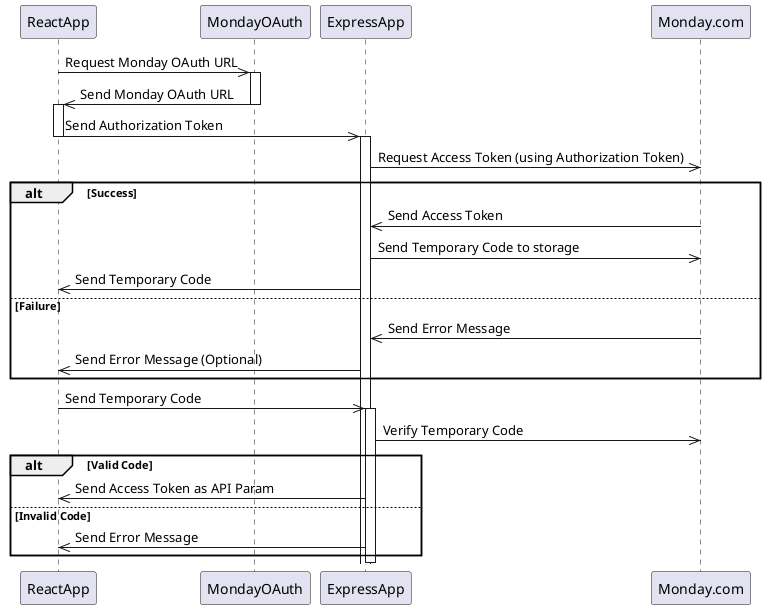 @startuml

participant ReactApp
participant MondayOAuth
participant ExpressApp

ReactApp->> MondayOAuth : Request Monday OAuth URL
activate MondayOAuth
MondayOAuth->>ReactApp : Send Monday OAuth URL
deactivate MondayOAuth

activate ReactApp
ReactApp->>ExpressApp : Send Authorization Token
deactivate ReactApp

activate ExpressApp
ExpressApp->>Monday.com : Request Access Token (using Authorization Token)
alt Success
  Monday.com->>ExpressApp : Send Access Token
  ExpressApp->>Monday.com : Send Temporary Code to storage
  ExpressApp->>ReactApp : Send Temporary Code
else Failure
  Monday.com->>ExpressApp : Send Error Message
  ExpressApp->>ReactApp : Send Error Message (Optional)
end

activate ReactApp
ReactApp->>ExpressApp : Send Temporary Code
deactivate ReactApp

activate ExpressApp
ExpressApp->>Monday.com : Verify Temporary Code
alt Valid Code
  ExpressApp->>ReactApp : Send Access Token as API Param
else Invalid Code
  ExpressApp->>ReactApp : Send Error Message
end

deactivate ExpressApp
@enduml
